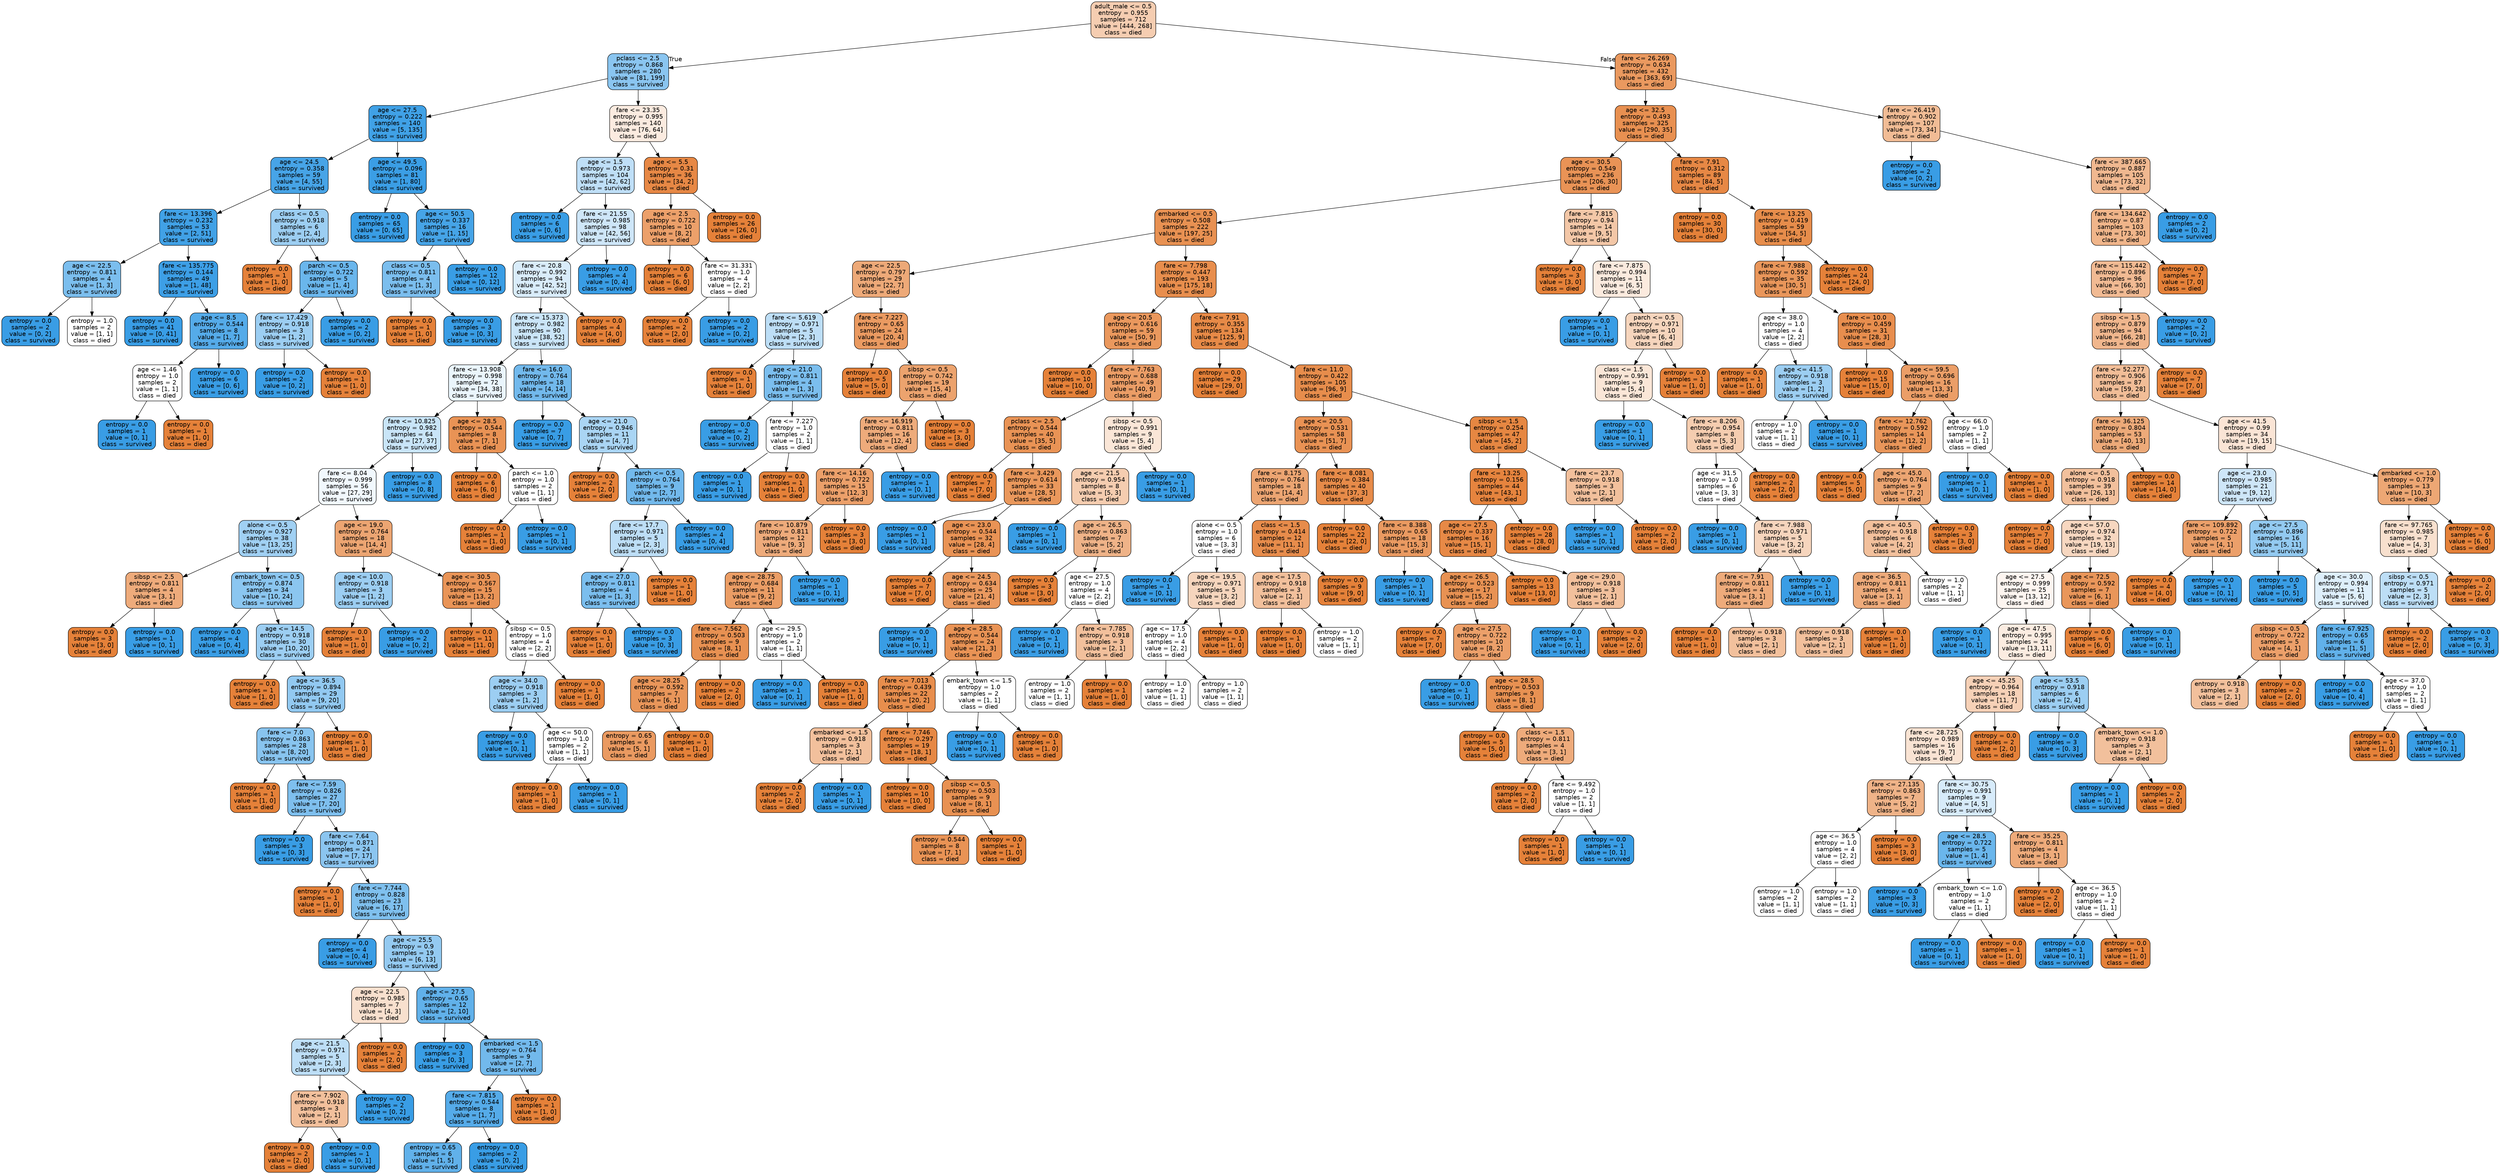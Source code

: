 digraph Tree {
node [shape=box, style="filled, rounded", color="black", fontname="helvetica"] ;
edge [fontname="helvetica"] ;
0 [label="adult_male <= 0.5\nentropy = 0.955\nsamples = 712\nvalue = [444, 268]\nclass = died", fillcolor="#f5cdb1"] ;
1 [label="pclass <= 2.5\nentropy = 0.868\nsamples = 280\nvalue = [81, 199]\nclass = survived", fillcolor="#8ac5f0"] ;
0 -> 1 [labeldistance=2.5, labelangle=45, headlabel="True"] ;
2 [label="age <= 27.5\nentropy = 0.222\nsamples = 140\nvalue = [5, 135]\nclass = survived", fillcolor="#40a1e6"] ;
1 -> 2 ;
3 [label="age <= 24.5\nentropy = 0.358\nsamples = 59\nvalue = [4, 55]\nclass = survived", fillcolor="#47a4e7"] ;
2 -> 3 ;
4 [label="fare <= 13.396\nentropy = 0.232\nsamples = 53\nvalue = [2, 51]\nclass = survived", fillcolor="#41a1e6"] ;
3 -> 4 ;
5 [label="age <= 22.5\nentropy = 0.811\nsamples = 4\nvalue = [1, 3]\nclass = survived", fillcolor="#7bbeee"] ;
4 -> 5 ;
6 [label="entropy = 0.0\nsamples = 2\nvalue = [0, 2]\nclass = survived", fillcolor="#399de5"] ;
5 -> 6 ;
7 [label="entropy = 1.0\nsamples = 2\nvalue = [1, 1]\nclass = died", fillcolor="#ffffff"] ;
5 -> 7 ;
8 [label="fare <= 135.775\nentropy = 0.144\nsamples = 49\nvalue = [1, 48]\nclass = survived", fillcolor="#3d9fe6"] ;
4 -> 8 ;
9 [label="entropy = 0.0\nsamples = 41\nvalue = [0, 41]\nclass = survived", fillcolor="#399de5"] ;
8 -> 9 ;
10 [label="age <= 8.5\nentropy = 0.544\nsamples = 8\nvalue = [1, 7]\nclass = survived", fillcolor="#55abe9"] ;
8 -> 10 ;
11 [label="age <= 1.46\nentropy = 1.0\nsamples = 2\nvalue = [1, 1]\nclass = died", fillcolor="#ffffff"] ;
10 -> 11 ;
12 [label="entropy = 0.0\nsamples = 1\nvalue = [0, 1]\nclass = survived", fillcolor="#399de5"] ;
11 -> 12 ;
13 [label="entropy = 0.0\nsamples = 1\nvalue = [1, 0]\nclass = died", fillcolor="#e58139"] ;
11 -> 13 ;
14 [label="entropy = 0.0\nsamples = 6\nvalue = [0, 6]\nclass = survived", fillcolor="#399de5"] ;
10 -> 14 ;
15 [label="class <= 0.5\nentropy = 0.918\nsamples = 6\nvalue = [2, 4]\nclass = survived", fillcolor="#9ccef2"] ;
3 -> 15 ;
16 [label="entropy = 0.0\nsamples = 1\nvalue = [1, 0]\nclass = died", fillcolor="#e58139"] ;
15 -> 16 ;
17 [label="parch <= 0.5\nentropy = 0.722\nsamples = 5\nvalue = [1, 4]\nclass = survived", fillcolor="#6ab6ec"] ;
15 -> 17 ;
18 [label="fare <= 17.429\nentropy = 0.918\nsamples = 3\nvalue = [1, 2]\nclass = survived", fillcolor="#9ccef2"] ;
17 -> 18 ;
19 [label="entropy = 0.0\nsamples = 2\nvalue = [0, 2]\nclass = survived", fillcolor="#399de5"] ;
18 -> 19 ;
20 [label="entropy = 0.0\nsamples = 1\nvalue = [1, 0]\nclass = died", fillcolor="#e58139"] ;
18 -> 20 ;
21 [label="entropy = 0.0\nsamples = 2\nvalue = [0, 2]\nclass = survived", fillcolor="#399de5"] ;
17 -> 21 ;
22 [label="age <= 49.5\nentropy = 0.096\nsamples = 81\nvalue = [1, 80]\nclass = survived", fillcolor="#3b9ee5"] ;
2 -> 22 ;
23 [label="entropy = 0.0\nsamples = 65\nvalue = [0, 65]\nclass = survived", fillcolor="#399de5"] ;
22 -> 23 ;
24 [label="age <= 50.5\nentropy = 0.337\nsamples = 16\nvalue = [1, 15]\nclass = survived", fillcolor="#46a4e7"] ;
22 -> 24 ;
25 [label="class <= 0.5\nentropy = 0.811\nsamples = 4\nvalue = [1, 3]\nclass = survived", fillcolor="#7bbeee"] ;
24 -> 25 ;
26 [label="entropy = 0.0\nsamples = 1\nvalue = [1, 0]\nclass = died", fillcolor="#e58139"] ;
25 -> 26 ;
27 [label="entropy = 0.0\nsamples = 3\nvalue = [0, 3]\nclass = survived", fillcolor="#399de5"] ;
25 -> 27 ;
28 [label="entropy = 0.0\nsamples = 12\nvalue = [0, 12]\nclass = survived", fillcolor="#399de5"] ;
24 -> 28 ;
29 [label="fare <= 23.35\nentropy = 0.995\nsamples = 140\nvalue = [76, 64]\nclass = died", fillcolor="#fbebe0"] ;
1 -> 29 ;
30 [label="age <= 1.5\nentropy = 0.973\nsamples = 104\nvalue = [42, 62]\nclass = survived", fillcolor="#bfdff7"] ;
29 -> 30 ;
31 [label="entropy = 0.0\nsamples = 6\nvalue = [0, 6]\nclass = survived", fillcolor="#399de5"] ;
30 -> 31 ;
32 [label="fare <= 21.55\nentropy = 0.985\nsamples = 98\nvalue = [42, 56]\nclass = survived", fillcolor="#cee6f8"] ;
30 -> 32 ;
33 [label="fare <= 20.8\nentropy = 0.992\nsamples = 94\nvalue = [42, 52]\nclass = survived", fillcolor="#d9ecfa"] ;
32 -> 33 ;
34 [label="fare <= 15.373\nentropy = 0.982\nsamples = 90\nvalue = [38, 52]\nclass = survived", fillcolor="#cae5f8"] ;
33 -> 34 ;
35 [label="fare <= 13.908\nentropy = 0.998\nsamples = 72\nvalue = [34, 38]\nclass = survived", fillcolor="#eaf5fc"] ;
34 -> 35 ;
36 [label="fare <= 10.825\nentropy = 0.982\nsamples = 64\nvalue = [27, 37]\nclass = survived", fillcolor="#c9e5f8"] ;
35 -> 36 ;
37 [label="fare <= 8.04\nentropy = 0.999\nsamples = 56\nvalue = [27, 29]\nclass = survived", fillcolor="#f1f8fd"] ;
36 -> 37 ;
38 [label="alone <= 0.5\nentropy = 0.927\nsamples = 38\nvalue = [13, 25]\nclass = survived", fillcolor="#a0d0f3"] ;
37 -> 38 ;
39 [label="sibsp <= 2.5\nentropy = 0.811\nsamples = 4\nvalue = [3, 1]\nclass = died", fillcolor="#eeab7b"] ;
38 -> 39 ;
40 [label="entropy = 0.0\nsamples = 3\nvalue = [3, 0]\nclass = died", fillcolor="#e58139"] ;
39 -> 40 ;
41 [label="entropy = 0.0\nsamples = 1\nvalue = [0, 1]\nclass = survived", fillcolor="#399de5"] ;
39 -> 41 ;
42 [label="embark_town <= 0.5\nentropy = 0.874\nsamples = 34\nvalue = [10, 24]\nclass = survived", fillcolor="#8bc6f0"] ;
38 -> 42 ;
43 [label="entropy = 0.0\nsamples = 4\nvalue = [0, 4]\nclass = survived", fillcolor="#399de5"] ;
42 -> 43 ;
44 [label="age <= 14.5\nentropy = 0.918\nsamples = 30\nvalue = [10, 20]\nclass = survived", fillcolor="#9ccef2"] ;
42 -> 44 ;
45 [label="entropy = 0.0\nsamples = 1\nvalue = [1, 0]\nclass = died", fillcolor="#e58139"] ;
44 -> 45 ;
46 [label="age <= 36.5\nentropy = 0.894\nsamples = 29\nvalue = [9, 20]\nclass = survived", fillcolor="#92c9f1"] ;
44 -> 46 ;
47 [label="fare <= 7.0\nentropy = 0.863\nsamples = 28\nvalue = [8, 20]\nclass = survived", fillcolor="#88c4ef"] ;
46 -> 47 ;
48 [label="entropy = 0.0\nsamples = 1\nvalue = [1, 0]\nclass = died", fillcolor="#e58139"] ;
47 -> 48 ;
49 [label="fare <= 7.59\nentropy = 0.826\nsamples = 27\nvalue = [7, 20]\nclass = survived", fillcolor="#7ebfee"] ;
47 -> 49 ;
50 [label="entropy = 0.0\nsamples = 3\nvalue = [0, 3]\nclass = survived", fillcolor="#399de5"] ;
49 -> 50 ;
51 [label="fare <= 7.64\nentropy = 0.871\nsamples = 24\nvalue = [7, 17]\nclass = survived", fillcolor="#8bc5f0"] ;
49 -> 51 ;
52 [label="entropy = 0.0\nsamples = 1\nvalue = [1, 0]\nclass = died", fillcolor="#e58139"] ;
51 -> 52 ;
53 [label="fare <= 7.744\nentropy = 0.828\nsamples = 23\nvalue = [6, 17]\nclass = survived", fillcolor="#7fc0ee"] ;
51 -> 53 ;
54 [label="entropy = 0.0\nsamples = 4\nvalue = [0, 4]\nclass = survived", fillcolor="#399de5"] ;
53 -> 54 ;
55 [label="age <= 25.5\nentropy = 0.9\nsamples = 19\nvalue = [6, 13]\nclass = survived", fillcolor="#94caf1"] ;
53 -> 55 ;
56 [label="age <= 22.5\nentropy = 0.985\nsamples = 7\nvalue = [4, 3]\nclass = died", fillcolor="#f8e0ce"] ;
55 -> 56 ;
57 [label="age <= 21.5\nentropy = 0.971\nsamples = 5\nvalue = [2, 3]\nclass = survived", fillcolor="#bddef6"] ;
56 -> 57 ;
58 [label="fare <= 7.902\nentropy = 0.918\nsamples = 3\nvalue = [2, 1]\nclass = died", fillcolor="#f2c09c"] ;
57 -> 58 ;
59 [label="entropy = 0.0\nsamples = 2\nvalue = [2, 0]\nclass = died", fillcolor="#e58139"] ;
58 -> 59 ;
60 [label="entropy = 0.0\nsamples = 1\nvalue = [0, 1]\nclass = survived", fillcolor="#399de5"] ;
58 -> 60 ;
61 [label="entropy = 0.0\nsamples = 2\nvalue = [0, 2]\nclass = survived", fillcolor="#399de5"] ;
57 -> 61 ;
62 [label="entropy = 0.0\nsamples = 2\nvalue = [2, 0]\nclass = died", fillcolor="#e58139"] ;
56 -> 62 ;
63 [label="age <= 27.5\nentropy = 0.65\nsamples = 12\nvalue = [2, 10]\nclass = survived", fillcolor="#61b1ea"] ;
55 -> 63 ;
64 [label="entropy = 0.0\nsamples = 3\nvalue = [0, 3]\nclass = survived", fillcolor="#399de5"] ;
63 -> 64 ;
65 [label="embarked <= 1.5\nentropy = 0.764\nsamples = 9\nvalue = [2, 7]\nclass = survived", fillcolor="#72b9ec"] ;
63 -> 65 ;
66 [label="fare <= 7.815\nentropy = 0.544\nsamples = 8\nvalue = [1, 7]\nclass = survived", fillcolor="#55abe9"] ;
65 -> 66 ;
67 [label="entropy = 0.65\nsamples = 6\nvalue = [1, 5]\nclass = survived", fillcolor="#61b1ea"] ;
66 -> 67 ;
68 [label="entropy = 0.0\nsamples = 2\nvalue = [0, 2]\nclass = survived", fillcolor="#399de5"] ;
66 -> 68 ;
69 [label="entropy = 0.0\nsamples = 1\nvalue = [1, 0]\nclass = died", fillcolor="#e58139"] ;
65 -> 69 ;
70 [label="entropy = 0.0\nsamples = 1\nvalue = [1, 0]\nclass = died", fillcolor="#e58139"] ;
46 -> 70 ;
71 [label="age <= 19.0\nentropy = 0.764\nsamples = 18\nvalue = [14, 4]\nclass = died", fillcolor="#eca572"] ;
37 -> 71 ;
72 [label="age <= 10.0\nentropy = 0.918\nsamples = 3\nvalue = [1, 2]\nclass = survived", fillcolor="#9ccef2"] ;
71 -> 72 ;
73 [label="entropy = 0.0\nsamples = 1\nvalue = [1, 0]\nclass = died", fillcolor="#e58139"] ;
72 -> 73 ;
74 [label="entropy = 0.0\nsamples = 2\nvalue = [0, 2]\nclass = survived", fillcolor="#399de5"] ;
72 -> 74 ;
75 [label="age <= 30.5\nentropy = 0.567\nsamples = 15\nvalue = [13, 2]\nclass = died", fillcolor="#e99457"] ;
71 -> 75 ;
76 [label="entropy = 0.0\nsamples = 11\nvalue = [11, 0]\nclass = died", fillcolor="#e58139"] ;
75 -> 76 ;
77 [label="sibsp <= 0.5\nentropy = 1.0\nsamples = 4\nvalue = [2, 2]\nclass = died", fillcolor="#ffffff"] ;
75 -> 77 ;
78 [label="age <= 34.0\nentropy = 0.918\nsamples = 3\nvalue = [1, 2]\nclass = survived", fillcolor="#9ccef2"] ;
77 -> 78 ;
79 [label="entropy = 0.0\nsamples = 1\nvalue = [0, 1]\nclass = survived", fillcolor="#399de5"] ;
78 -> 79 ;
80 [label="age <= 50.0\nentropy = 1.0\nsamples = 2\nvalue = [1, 1]\nclass = died", fillcolor="#ffffff"] ;
78 -> 80 ;
81 [label="entropy = 0.0\nsamples = 1\nvalue = [1, 0]\nclass = died", fillcolor="#e58139"] ;
80 -> 81 ;
82 [label="entropy = 0.0\nsamples = 1\nvalue = [0, 1]\nclass = survived", fillcolor="#399de5"] ;
80 -> 82 ;
83 [label="entropy = 0.0\nsamples = 1\nvalue = [1, 0]\nclass = died", fillcolor="#e58139"] ;
77 -> 83 ;
84 [label="entropy = 0.0\nsamples = 8\nvalue = [0, 8]\nclass = survived", fillcolor="#399de5"] ;
36 -> 84 ;
85 [label="age <= 28.5\nentropy = 0.544\nsamples = 8\nvalue = [7, 1]\nclass = died", fillcolor="#e99355"] ;
35 -> 85 ;
86 [label="entropy = 0.0\nsamples = 6\nvalue = [6, 0]\nclass = died", fillcolor="#e58139"] ;
85 -> 86 ;
87 [label="parch <= 1.0\nentropy = 1.0\nsamples = 2\nvalue = [1, 1]\nclass = died", fillcolor="#ffffff"] ;
85 -> 87 ;
88 [label="entropy = 0.0\nsamples = 1\nvalue = [1, 0]\nclass = died", fillcolor="#e58139"] ;
87 -> 88 ;
89 [label="entropy = 0.0\nsamples = 1\nvalue = [0, 1]\nclass = survived", fillcolor="#399de5"] ;
87 -> 89 ;
90 [label="fare <= 16.0\nentropy = 0.764\nsamples = 18\nvalue = [4, 14]\nclass = survived", fillcolor="#72b9ec"] ;
34 -> 90 ;
91 [label="entropy = 0.0\nsamples = 7\nvalue = [0, 7]\nclass = survived", fillcolor="#399de5"] ;
90 -> 91 ;
92 [label="age <= 21.0\nentropy = 0.946\nsamples = 11\nvalue = [4, 7]\nclass = survived", fillcolor="#aad5f4"] ;
90 -> 92 ;
93 [label="entropy = 0.0\nsamples = 2\nvalue = [2, 0]\nclass = died", fillcolor="#e58139"] ;
92 -> 93 ;
94 [label="parch <= 0.5\nentropy = 0.764\nsamples = 9\nvalue = [2, 7]\nclass = survived", fillcolor="#72b9ec"] ;
92 -> 94 ;
95 [label="fare <= 17.7\nentropy = 0.971\nsamples = 5\nvalue = [2, 3]\nclass = survived", fillcolor="#bddef6"] ;
94 -> 95 ;
96 [label="age <= 27.0\nentropy = 0.811\nsamples = 4\nvalue = [1, 3]\nclass = survived", fillcolor="#7bbeee"] ;
95 -> 96 ;
97 [label="entropy = 0.0\nsamples = 1\nvalue = [1, 0]\nclass = died", fillcolor="#e58139"] ;
96 -> 97 ;
98 [label="entropy = 0.0\nsamples = 3\nvalue = [0, 3]\nclass = survived", fillcolor="#399de5"] ;
96 -> 98 ;
99 [label="entropy = 0.0\nsamples = 1\nvalue = [1, 0]\nclass = died", fillcolor="#e58139"] ;
95 -> 99 ;
100 [label="entropy = 0.0\nsamples = 4\nvalue = [0, 4]\nclass = survived", fillcolor="#399de5"] ;
94 -> 100 ;
101 [label="entropy = 0.0\nsamples = 4\nvalue = [4, 0]\nclass = died", fillcolor="#e58139"] ;
33 -> 101 ;
102 [label="entropy = 0.0\nsamples = 4\nvalue = [0, 4]\nclass = survived", fillcolor="#399de5"] ;
32 -> 102 ;
103 [label="age <= 5.5\nentropy = 0.31\nsamples = 36\nvalue = [34, 2]\nclass = died", fillcolor="#e78845"] ;
29 -> 103 ;
104 [label="age <= 2.5\nentropy = 0.722\nsamples = 10\nvalue = [8, 2]\nclass = died", fillcolor="#eca06a"] ;
103 -> 104 ;
105 [label="entropy = 0.0\nsamples = 6\nvalue = [6, 0]\nclass = died", fillcolor="#e58139"] ;
104 -> 105 ;
106 [label="fare <= 31.331\nentropy = 1.0\nsamples = 4\nvalue = [2, 2]\nclass = died", fillcolor="#ffffff"] ;
104 -> 106 ;
107 [label="entropy = 0.0\nsamples = 2\nvalue = [2, 0]\nclass = died", fillcolor="#e58139"] ;
106 -> 107 ;
108 [label="entropy = 0.0\nsamples = 2\nvalue = [0, 2]\nclass = survived", fillcolor="#399de5"] ;
106 -> 108 ;
109 [label="entropy = 0.0\nsamples = 26\nvalue = [26, 0]\nclass = died", fillcolor="#e58139"] ;
103 -> 109 ;
110 [label="fare <= 26.269\nentropy = 0.634\nsamples = 432\nvalue = [363, 69]\nclass = died", fillcolor="#ea995f"] ;
0 -> 110 [labeldistance=2.5, labelangle=-45, headlabel="False"] ;
111 [label="age <= 32.5\nentropy = 0.493\nsamples = 325\nvalue = [290, 35]\nclass = died", fillcolor="#e89051"] ;
110 -> 111 ;
112 [label="age <= 30.5\nentropy = 0.549\nsamples = 236\nvalue = [206, 30]\nclass = died", fillcolor="#e99356"] ;
111 -> 112 ;
113 [label="embarked <= 0.5\nentropy = 0.508\nsamples = 222\nvalue = [197, 25]\nclass = died", fillcolor="#e89152"] ;
112 -> 113 ;
114 [label="age <= 22.5\nentropy = 0.797\nsamples = 29\nvalue = [22, 7]\nclass = died", fillcolor="#eda978"] ;
113 -> 114 ;
115 [label="fare <= 5.619\nentropy = 0.971\nsamples = 5\nvalue = [2, 3]\nclass = survived", fillcolor="#bddef6"] ;
114 -> 115 ;
116 [label="entropy = 0.0\nsamples = 1\nvalue = [1, 0]\nclass = died", fillcolor="#e58139"] ;
115 -> 116 ;
117 [label="age <= 21.0\nentropy = 0.811\nsamples = 4\nvalue = [1, 3]\nclass = survived", fillcolor="#7bbeee"] ;
115 -> 117 ;
118 [label="entropy = 0.0\nsamples = 2\nvalue = [0, 2]\nclass = survived", fillcolor="#399de5"] ;
117 -> 118 ;
119 [label="fare <= 7.227\nentropy = 1.0\nsamples = 2\nvalue = [1, 1]\nclass = died", fillcolor="#ffffff"] ;
117 -> 119 ;
120 [label="entropy = 0.0\nsamples = 1\nvalue = [0, 1]\nclass = survived", fillcolor="#399de5"] ;
119 -> 120 ;
121 [label="entropy = 0.0\nsamples = 1\nvalue = [1, 0]\nclass = died", fillcolor="#e58139"] ;
119 -> 121 ;
122 [label="fare <= 7.227\nentropy = 0.65\nsamples = 24\nvalue = [20, 4]\nclass = died", fillcolor="#ea9a61"] ;
114 -> 122 ;
123 [label="entropy = 0.0\nsamples = 5\nvalue = [5, 0]\nclass = died", fillcolor="#e58139"] ;
122 -> 123 ;
124 [label="sibsp <= 0.5\nentropy = 0.742\nsamples = 19\nvalue = [15, 4]\nclass = died", fillcolor="#eca36e"] ;
122 -> 124 ;
125 [label="fare <= 16.919\nentropy = 0.811\nsamples = 16\nvalue = [12, 4]\nclass = died", fillcolor="#eeab7b"] ;
124 -> 125 ;
126 [label="fare <= 14.16\nentropy = 0.722\nsamples = 15\nvalue = [12, 3]\nclass = died", fillcolor="#eca06a"] ;
125 -> 126 ;
127 [label="fare <= 10.879\nentropy = 0.811\nsamples = 12\nvalue = [9, 3]\nclass = died", fillcolor="#eeab7b"] ;
126 -> 127 ;
128 [label="age <= 28.75\nentropy = 0.684\nsamples = 11\nvalue = [9, 2]\nclass = died", fillcolor="#eb9d65"] ;
127 -> 128 ;
129 [label="fare <= 7.562\nentropy = 0.503\nsamples = 9\nvalue = [8, 1]\nclass = died", fillcolor="#e89152"] ;
128 -> 129 ;
130 [label="age <= 28.25\nentropy = 0.592\nsamples = 7\nvalue = [6, 1]\nclass = died", fillcolor="#e9965a"] ;
129 -> 130 ;
131 [label="entropy = 0.65\nsamples = 6\nvalue = [5, 1]\nclass = died", fillcolor="#ea9a61"] ;
130 -> 131 ;
132 [label="entropy = 0.0\nsamples = 1\nvalue = [1, 0]\nclass = died", fillcolor="#e58139"] ;
130 -> 132 ;
133 [label="entropy = 0.0\nsamples = 2\nvalue = [2, 0]\nclass = died", fillcolor="#e58139"] ;
129 -> 133 ;
134 [label="age <= 29.5\nentropy = 1.0\nsamples = 2\nvalue = [1, 1]\nclass = died", fillcolor="#ffffff"] ;
128 -> 134 ;
135 [label="entropy = 0.0\nsamples = 1\nvalue = [0, 1]\nclass = survived", fillcolor="#399de5"] ;
134 -> 135 ;
136 [label="entropy = 0.0\nsamples = 1\nvalue = [1, 0]\nclass = died", fillcolor="#e58139"] ;
134 -> 136 ;
137 [label="entropy = 0.0\nsamples = 1\nvalue = [0, 1]\nclass = survived", fillcolor="#399de5"] ;
127 -> 137 ;
138 [label="entropy = 0.0\nsamples = 3\nvalue = [3, 0]\nclass = died", fillcolor="#e58139"] ;
126 -> 138 ;
139 [label="entropy = 0.0\nsamples = 1\nvalue = [0, 1]\nclass = survived", fillcolor="#399de5"] ;
125 -> 139 ;
140 [label="entropy = 0.0\nsamples = 3\nvalue = [3, 0]\nclass = died", fillcolor="#e58139"] ;
124 -> 140 ;
141 [label="fare <= 7.798\nentropy = 0.447\nsamples = 193\nvalue = [175, 18]\nclass = died", fillcolor="#e88e4d"] ;
113 -> 141 ;
142 [label="age <= 20.5\nentropy = 0.616\nsamples = 59\nvalue = [50, 9]\nclass = died", fillcolor="#ea985d"] ;
141 -> 142 ;
143 [label="entropy = 0.0\nsamples = 10\nvalue = [10, 0]\nclass = died", fillcolor="#e58139"] ;
142 -> 143 ;
144 [label="fare <= 7.763\nentropy = 0.688\nsamples = 49\nvalue = [40, 9]\nclass = died", fillcolor="#eb9d66"] ;
142 -> 144 ;
145 [label="pclass <= 2.5\nentropy = 0.544\nsamples = 40\nvalue = [35, 5]\nclass = died", fillcolor="#e99355"] ;
144 -> 145 ;
146 [label="entropy = 0.0\nsamples = 7\nvalue = [7, 0]\nclass = died", fillcolor="#e58139"] ;
145 -> 146 ;
147 [label="fare <= 3.429\nentropy = 0.614\nsamples = 33\nvalue = [28, 5]\nclass = died", fillcolor="#ea985c"] ;
145 -> 147 ;
148 [label="entropy = 0.0\nsamples = 1\nvalue = [0, 1]\nclass = survived", fillcolor="#399de5"] ;
147 -> 148 ;
149 [label="age <= 23.0\nentropy = 0.544\nsamples = 32\nvalue = [28, 4]\nclass = died", fillcolor="#e99355"] ;
147 -> 149 ;
150 [label="entropy = 0.0\nsamples = 7\nvalue = [7, 0]\nclass = died", fillcolor="#e58139"] ;
149 -> 150 ;
151 [label="age <= 24.5\nentropy = 0.634\nsamples = 25\nvalue = [21, 4]\nclass = died", fillcolor="#ea995f"] ;
149 -> 151 ;
152 [label="entropy = 0.0\nsamples = 1\nvalue = [0, 1]\nclass = survived", fillcolor="#399de5"] ;
151 -> 152 ;
153 [label="age <= 28.5\nentropy = 0.544\nsamples = 24\nvalue = [21, 3]\nclass = died", fillcolor="#e99355"] ;
151 -> 153 ;
154 [label="fare <= 7.013\nentropy = 0.439\nsamples = 22\nvalue = [20, 2]\nclass = died", fillcolor="#e88e4d"] ;
153 -> 154 ;
155 [label="embarked <= 1.5\nentropy = 0.918\nsamples = 3\nvalue = [2, 1]\nclass = died", fillcolor="#f2c09c"] ;
154 -> 155 ;
156 [label="entropy = 0.0\nsamples = 2\nvalue = [2, 0]\nclass = died", fillcolor="#e58139"] ;
155 -> 156 ;
157 [label="entropy = 0.0\nsamples = 1\nvalue = [0, 1]\nclass = survived", fillcolor="#399de5"] ;
155 -> 157 ;
158 [label="fare <= 7.746\nentropy = 0.297\nsamples = 19\nvalue = [18, 1]\nclass = died", fillcolor="#e68844"] ;
154 -> 158 ;
159 [label="entropy = 0.0\nsamples = 10\nvalue = [10, 0]\nclass = died", fillcolor="#e58139"] ;
158 -> 159 ;
160 [label="sibsp <= 0.5\nentropy = 0.503\nsamples = 9\nvalue = [8, 1]\nclass = died", fillcolor="#e89152"] ;
158 -> 160 ;
161 [label="entropy = 0.544\nsamples = 8\nvalue = [7, 1]\nclass = died", fillcolor="#e99355"] ;
160 -> 161 ;
162 [label="entropy = 0.0\nsamples = 1\nvalue = [1, 0]\nclass = died", fillcolor="#e58139"] ;
160 -> 162 ;
163 [label="embark_town <= 1.5\nentropy = 1.0\nsamples = 2\nvalue = [1, 1]\nclass = died", fillcolor="#ffffff"] ;
153 -> 163 ;
164 [label="entropy = 0.0\nsamples = 1\nvalue = [0, 1]\nclass = survived", fillcolor="#399de5"] ;
163 -> 164 ;
165 [label="entropy = 0.0\nsamples = 1\nvalue = [1, 0]\nclass = died", fillcolor="#e58139"] ;
163 -> 165 ;
166 [label="sibsp <= 0.5\nentropy = 0.991\nsamples = 9\nvalue = [5, 4]\nclass = died", fillcolor="#fae6d7"] ;
144 -> 166 ;
167 [label="age <= 21.5\nentropy = 0.954\nsamples = 8\nvalue = [5, 3]\nclass = died", fillcolor="#f5cdb0"] ;
166 -> 167 ;
168 [label="entropy = 0.0\nsamples = 1\nvalue = [0, 1]\nclass = survived", fillcolor="#399de5"] ;
167 -> 168 ;
169 [label="age <= 26.5\nentropy = 0.863\nsamples = 7\nvalue = [5, 2]\nclass = died", fillcolor="#efb388"] ;
167 -> 169 ;
170 [label="entropy = 0.0\nsamples = 3\nvalue = [3, 0]\nclass = died", fillcolor="#e58139"] ;
169 -> 170 ;
171 [label="age <= 27.5\nentropy = 1.0\nsamples = 4\nvalue = [2, 2]\nclass = died", fillcolor="#ffffff"] ;
169 -> 171 ;
172 [label="entropy = 0.0\nsamples = 1\nvalue = [0, 1]\nclass = survived", fillcolor="#399de5"] ;
171 -> 172 ;
173 [label="fare <= 7.785\nentropy = 0.918\nsamples = 3\nvalue = [2, 1]\nclass = died", fillcolor="#f2c09c"] ;
171 -> 173 ;
174 [label="entropy = 1.0\nsamples = 2\nvalue = [1, 1]\nclass = died", fillcolor="#ffffff"] ;
173 -> 174 ;
175 [label="entropy = 0.0\nsamples = 1\nvalue = [1, 0]\nclass = died", fillcolor="#e58139"] ;
173 -> 175 ;
176 [label="entropy = 0.0\nsamples = 1\nvalue = [0, 1]\nclass = survived", fillcolor="#399de5"] ;
166 -> 176 ;
177 [label="fare <= 7.91\nentropy = 0.355\nsamples = 134\nvalue = [125, 9]\nclass = died", fillcolor="#e78a47"] ;
141 -> 177 ;
178 [label="entropy = 0.0\nsamples = 29\nvalue = [29, 0]\nclass = died", fillcolor="#e58139"] ;
177 -> 178 ;
179 [label="fare <= 11.0\nentropy = 0.422\nsamples = 105\nvalue = [96, 9]\nclass = died", fillcolor="#e78d4c"] ;
177 -> 179 ;
180 [label="age <= 20.5\nentropy = 0.531\nsamples = 58\nvalue = [51, 7]\nclass = died", fillcolor="#e99254"] ;
179 -> 180 ;
181 [label="fare <= 8.175\nentropy = 0.764\nsamples = 18\nvalue = [14, 4]\nclass = died", fillcolor="#eca572"] ;
180 -> 181 ;
182 [label="alone <= 0.5\nentropy = 1.0\nsamples = 6\nvalue = [3, 3]\nclass = died", fillcolor="#ffffff"] ;
181 -> 182 ;
183 [label="entropy = 0.0\nsamples = 1\nvalue = [0, 1]\nclass = survived", fillcolor="#399de5"] ;
182 -> 183 ;
184 [label="age <= 19.5\nentropy = 0.971\nsamples = 5\nvalue = [3, 2]\nclass = died", fillcolor="#f6d5bd"] ;
182 -> 184 ;
185 [label="age <= 17.5\nentropy = 1.0\nsamples = 4\nvalue = [2, 2]\nclass = died", fillcolor="#ffffff"] ;
184 -> 185 ;
186 [label="entropy = 1.0\nsamples = 2\nvalue = [1, 1]\nclass = died", fillcolor="#ffffff"] ;
185 -> 186 ;
187 [label="entropy = 1.0\nsamples = 2\nvalue = [1, 1]\nclass = died", fillcolor="#ffffff"] ;
185 -> 187 ;
188 [label="entropy = 0.0\nsamples = 1\nvalue = [1, 0]\nclass = died", fillcolor="#e58139"] ;
184 -> 188 ;
189 [label="class <= 1.5\nentropy = 0.414\nsamples = 12\nvalue = [11, 1]\nclass = died", fillcolor="#e78c4b"] ;
181 -> 189 ;
190 [label="age <= 17.5\nentropy = 0.918\nsamples = 3\nvalue = [2, 1]\nclass = died", fillcolor="#f2c09c"] ;
189 -> 190 ;
191 [label="entropy = 0.0\nsamples = 1\nvalue = [1, 0]\nclass = died", fillcolor="#e58139"] ;
190 -> 191 ;
192 [label="entropy = 1.0\nsamples = 2\nvalue = [1, 1]\nclass = died", fillcolor="#ffffff"] ;
190 -> 192 ;
193 [label="entropy = 0.0\nsamples = 9\nvalue = [9, 0]\nclass = died", fillcolor="#e58139"] ;
189 -> 193 ;
194 [label="fare <= 8.081\nentropy = 0.384\nsamples = 40\nvalue = [37, 3]\nclass = died", fillcolor="#e78b49"] ;
180 -> 194 ;
195 [label="entropy = 0.0\nsamples = 22\nvalue = [22, 0]\nclass = died", fillcolor="#e58139"] ;
194 -> 195 ;
196 [label="fare <= 8.388\nentropy = 0.65\nsamples = 18\nvalue = [15, 3]\nclass = died", fillcolor="#ea9a61"] ;
194 -> 196 ;
197 [label="entropy = 0.0\nsamples = 1\nvalue = [0, 1]\nclass = survived", fillcolor="#399de5"] ;
196 -> 197 ;
198 [label="age <= 26.5\nentropy = 0.523\nsamples = 17\nvalue = [15, 2]\nclass = died", fillcolor="#e89253"] ;
196 -> 198 ;
199 [label="entropy = 0.0\nsamples = 7\nvalue = [7, 0]\nclass = died", fillcolor="#e58139"] ;
198 -> 199 ;
200 [label="age <= 27.5\nentropy = 0.722\nsamples = 10\nvalue = [8, 2]\nclass = died", fillcolor="#eca06a"] ;
198 -> 200 ;
201 [label="entropy = 0.0\nsamples = 1\nvalue = [0, 1]\nclass = survived", fillcolor="#399de5"] ;
200 -> 201 ;
202 [label="age <= 28.5\nentropy = 0.503\nsamples = 9\nvalue = [8, 1]\nclass = died", fillcolor="#e89152"] ;
200 -> 202 ;
203 [label="entropy = 0.0\nsamples = 5\nvalue = [5, 0]\nclass = died", fillcolor="#e58139"] ;
202 -> 203 ;
204 [label="class <= 1.5\nentropy = 0.811\nsamples = 4\nvalue = [3, 1]\nclass = died", fillcolor="#eeab7b"] ;
202 -> 204 ;
205 [label="entropy = 0.0\nsamples = 2\nvalue = [2, 0]\nclass = died", fillcolor="#e58139"] ;
204 -> 205 ;
206 [label="fare <= 9.492\nentropy = 1.0\nsamples = 2\nvalue = [1, 1]\nclass = died", fillcolor="#ffffff"] ;
204 -> 206 ;
207 [label="entropy = 0.0\nsamples = 1\nvalue = [1, 0]\nclass = died", fillcolor="#e58139"] ;
206 -> 207 ;
208 [label="entropy = 0.0\nsamples = 1\nvalue = [0, 1]\nclass = survived", fillcolor="#399de5"] ;
206 -> 208 ;
209 [label="sibsp <= 1.5\nentropy = 0.254\nsamples = 47\nvalue = [45, 2]\nclass = died", fillcolor="#e68742"] ;
179 -> 209 ;
210 [label="fare <= 13.25\nentropy = 0.156\nsamples = 44\nvalue = [43, 1]\nclass = died", fillcolor="#e6843e"] ;
209 -> 210 ;
211 [label="age <= 27.5\nentropy = 0.337\nsamples = 16\nvalue = [15, 1]\nclass = died", fillcolor="#e78946"] ;
210 -> 211 ;
212 [label="entropy = 0.0\nsamples = 13\nvalue = [13, 0]\nclass = died", fillcolor="#e58139"] ;
211 -> 212 ;
213 [label="age <= 29.0\nentropy = 0.918\nsamples = 3\nvalue = [2, 1]\nclass = died", fillcolor="#f2c09c"] ;
211 -> 213 ;
214 [label="entropy = 0.0\nsamples = 1\nvalue = [0, 1]\nclass = survived", fillcolor="#399de5"] ;
213 -> 214 ;
215 [label="entropy = 0.0\nsamples = 2\nvalue = [2, 0]\nclass = died", fillcolor="#e58139"] ;
213 -> 215 ;
216 [label="entropy = 0.0\nsamples = 28\nvalue = [28, 0]\nclass = died", fillcolor="#e58139"] ;
210 -> 216 ;
217 [label="fare <= 23.7\nentropy = 0.918\nsamples = 3\nvalue = [2, 1]\nclass = died", fillcolor="#f2c09c"] ;
209 -> 217 ;
218 [label="entropy = 0.0\nsamples = 1\nvalue = [0, 1]\nclass = survived", fillcolor="#399de5"] ;
217 -> 218 ;
219 [label="entropy = 0.0\nsamples = 2\nvalue = [2, 0]\nclass = died", fillcolor="#e58139"] ;
217 -> 219 ;
220 [label="fare <= 7.815\nentropy = 0.94\nsamples = 14\nvalue = [9, 5]\nclass = died", fillcolor="#f3c7a7"] ;
112 -> 220 ;
221 [label="entropy = 0.0\nsamples = 3\nvalue = [3, 0]\nclass = died", fillcolor="#e58139"] ;
220 -> 221 ;
222 [label="fare <= 7.875\nentropy = 0.994\nsamples = 11\nvalue = [6, 5]\nclass = died", fillcolor="#fbeade"] ;
220 -> 222 ;
223 [label="entropy = 0.0\nsamples = 1\nvalue = [0, 1]\nclass = survived", fillcolor="#399de5"] ;
222 -> 223 ;
224 [label="parch <= 0.5\nentropy = 0.971\nsamples = 10\nvalue = [6, 4]\nclass = died", fillcolor="#f6d5bd"] ;
222 -> 224 ;
225 [label="class <= 1.5\nentropy = 0.991\nsamples = 9\nvalue = [5, 4]\nclass = died", fillcolor="#fae6d7"] ;
224 -> 225 ;
226 [label="entropy = 0.0\nsamples = 1\nvalue = [0, 1]\nclass = survived", fillcolor="#399de5"] ;
225 -> 226 ;
227 [label="fare <= 8.206\nentropy = 0.954\nsamples = 8\nvalue = [5, 3]\nclass = died", fillcolor="#f5cdb0"] ;
225 -> 227 ;
228 [label="age <= 31.5\nentropy = 1.0\nsamples = 6\nvalue = [3, 3]\nclass = died", fillcolor="#ffffff"] ;
227 -> 228 ;
229 [label="entropy = 0.0\nsamples = 1\nvalue = [0, 1]\nclass = survived", fillcolor="#399de5"] ;
228 -> 229 ;
230 [label="fare <= 7.988\nentropy = 0.971\nsamples = 5\nvalue = [3, 2]\nclass = died", fillcolor="#f6d5bd"] ;
228 -> 230 ;
231 [label="fare <= 7.91\nentropy = 0.811\nsamples = 4\nvalue = [3, 1]\nclass = died", fillcolor="#eeab7b"] ;
230 -> 231 ;
232 [label="entropy = 0.0\nsamples = 1\nvalue = [1, 0]\nclass = died", fillcolor="#e58139"] ;
231 -> 232 ;
233 [label="entropy = 0.918\nsamples = 3\nvalue = [2, 1]\nclass = died", fillcolor="#f2c09c"] ;
231 -> 233 ;
234 [label="entropy = 0.0\nsamples = 1\nvalue = [0, 1]\nclass = survived", fillcolor="#399de5"] ;
230 -> 234 ;
235 [label="entropy = 0.0\nsamples = 2\nvalue = [2, 0]\nclass = died", fillcolor="#e58139"] ;
227 -> 235 ;
236 [label="entropy = 0.0\nsamples = 1\nvalue = [1, 0]\nclass = died", fillcolor="#e58139"] ;
224 -> 236 ;
237 [label="fare <= 7.91\nentropy = 0.312\nsamples = 89\nvalue = [84, 5]\nclass = died", fillcolor="#e78845"] ;
111 -> 237 ;
238 [label="entropy = 0.0\nsamples = 30\nvalue = [30, 0]\nclass = died", fillcolor="#e58139"] ;
237 -> 238 ;
239 [label="fare <= 13.25\nentropy = 0.419\nsamples = 59\nvalue = [54, 5]\nclass = died", fillcolor="#e78d4b"] ;
237 -> 239 ;
240 [label="fare <= 7.988\nentropy = 0.592\nsamples = 35\nvalue = [30, 5]\nclass = died", fillcolor="#e9965a"] ;
239 -> 240 ;
241 [label="age <= 38.0\nentropy = 1.0\nsamples = 4\nvalue = [2, 2]\nclass = died", fillcolor="#ffffff"] ;
240 -> 241 ;
242 [label="entropy = 0.0\nsamples = 1\nvalue = [1, 0]\nclass = died", fillcolor="#e58139"] ;
241 -> 242 ;
243 [label="age <= 41.5\nentropy = 0.918\nsamples = 3\nvalue = [1, 2]\nclass = survived", fillcolor="#9ccef2"] ;
241 -> 243 ;
244 [label="entropy = 1.0\nsamples = 2\nvalue = [1, 1]\nclass = died", fillcolor="#ffffff"] ;
243 -> 244 ;
245 [label="entropy = 0.0\nsamples = 1\nvalue = [0, 1]\nclass = survived", fillcolor="#399de5"] ;
243 -> 245 ;
246 [label="fare <= 10.0\nentropy = 0.459\nsamples = 31\nvalue = [28, 3]\nclass = died", fillcolor="#e88e4e"] ;
240 -> 246 ;
247 [label="entropy = 0.0\nsamples = 15\nvalue = [15, 0]\nclass = died", fillcolor="#e58139"] ;
246 -> 247 ;
248 [label="age <= 59.5\nentropy = 0.696\nsamples = 16\nvalue = [13, 3]\nclass = died", fillcolor="#eb9e67"] ;
246 -> 248 ;
249 [label="fare <= 12.762\nentropy = 0.592\nsamples = 14\nvalue = [12, 2]\nclass = died", fillcolor="#e9965a"] ;
248 -> 249 ;
250 [label="entropy = 0.0\nsamples = 5\nvalue = [5, 0]\nclass = died", fillcolor="#e58139"] ;
249 -> 250 ;
251 [label="age <= 45.0\nentropy = 0.764\nsamples = 9\nvalue = [7, 2]\nclass = died", fillcolor="#eca572"] ;
249 -> 251 ;
252 [label="age <= 40.5\nentropy = 0.918\nsamples = 6\nvalue = [4, 2]\nclass = died", fillcolor="#f2c09c"] ;
251 -> 252 ;
253 [label="age <= 36.5\nentropy = 0.811\nsamples = 4\nvalue = [3, 1]\nclass = died", fillcolor="#eeab7b"] ;
252 -> 253 ;
254 [label="entropy = 0.918\nsamples = 3\nvalue = [2, 1]\nclass = died", fillcolor="#f2c09c"] ;
253 -> 254 ;
255 [label="entropy = 0.0\nsamples = 1\nvalue = [1, 0]\nclass = died", fillcolor="#e58139"] ;
253 -> 255 ;
256 [label="entropy = 1.0\nsamples = 2\nvalue = [1, 1]\nclass = died", fillcolor="#ffffff"] ;
252 -> 256 ;
257 [label="entropy = 0.0\nsamples = 3\nvalue = [3, 0]\nclass = died", fillcolor="#e58139"] ;
251 -> 257 ;
258 [label="age <= 66.0\nentropy = 1.0\nsamples = 2\nvalue = [1, 1]\nclass = died", fillcolor="#ffffff"] ;
248 -> 258 ;
259 [label="entropy = 0.0\nsamples = 1\nvalue = [0, 1]\nclass = survived", fillcolor="#399de5"] ;
258 -> 259 ;
260 [label="entropy = 0.0\nsamples = 1\nvalue = [1, 0]\nclass = died", fillcolor="#e58139"] ;
258 -> 260 ;
261 [label="entropy = 0.0\nsamples = 24\nvalue = [24, 0]\nclass = died", fillcolor="#e58139"] ;
239 -> 261 ;
262 [label="fare <= 26.419\nentropy = 0.902\nsamples = 107\nvalue = [73, 34]\nclass = died", fillcolor="#f1bc95"] ;
110 -> 262 ;
263 [label="entropy = 0.0\nsamples = 2\nvalue = [0, 2]\nclass = survived", fillcolor="#399de5"] ;
262 -> 263 ;
264 [label="fare <= 387.665\nentropy = 0.887\nsamples = 105\nvalue = [73, 32]\nclass = died", fillcolor="#f0b890"] ;
262 -> 264 ;
265 [label="fare <= 134.642\nentropy = 0.87\nsamples = 103\nvalue = [73, 30]\nclass = died", fillcolor="#f0b58a"] ;
264 -> 265 ;
266 [label="fare <= 115.442\nentropy = 0.896\nsamples = 96\nvalue = [66, 30]\nclass = died", fillcolor="#f1ba93"] ;
265 -> 266 ;
267 [label="sibsp <= 1.5\nentropy = 0.879\nsamples = 94\nvalue = [66, 28]\nclass = died", fillcolor="#f0b68d"] ;
266 -> 267 ;
268 [label="fare <= 52.277\nentropy = 0.906\nsamples = 87\nvalue = [59, 28]\nclass = died", fillcolor="#f1bd97"] ;
267 -> 268 ;
269 [label="fare <= 36.125\nentropy = 0.804\nsamples = 53\nvalue = [40, 13]\nclass = died", fillcolor="#edaa79"] ;
268 -> 269 ;
270 [label="alone <= 0.5\nentropy = 0.918\nsamples = 39\nvalue = [26, 13]\nclass = died", fillcolor="#f2c09c"] ;
269 -> 270 ;
271 [label="entropy = 0.0\nsamples = 7\nvalue = [7, 0]\nclass = died", fillcolor="#e58139"] ;
270 -> 271 ;
272 [label="age <= 57.0\nentropy = 0.974\nsamples = 32\nvalue = [19, 13]\nclass = died", fillcolor="#f7d7c0"] ;
270 -> 272 ;
273 [label="age <= 27.5\nentropy = 0.999\nsamples = 25\nvalue = [13, 12]\nclass = died", fillcolor="#fdf5f0"] ;
272 -> 273 ;
274 [label="entropy = 0.0\nsamples = 1\nvalue = [0, 1]\nclass = survived", fillcolor="#399de5"] ;
273 -> 274 ;
275 [label="age <= 47.5\nentropy = 0.995\nsamples = 24\nvalue = [13, 11]\nclass = died", fillcolor="#fbece1"] ;
273 -> 275 ;
276 [label="age <= 45.25\nentropy = 0.964\nsamples = 18\nvalue = [11, 7]\nclass = died", fillcolor="#f6d1b7"] ;
275 -> 276 ;
277 [label="fare <= 28.725\nentropy = 0.989\nsamples = 16\nvalue = [9, 7]\nclass = died", fillcolor="#f9e3d3"] ;
276 -> 277 ;
278 [label="fare <= 27.135\nentropy = 0.863\nsamples = 7\nvalue = [5, 2]\nclass = died", fillcolor="#efb388"] ;
277 -> 278 ;
279 [label="age <= 36.5\nentropy = 1.0\nsamples = 4\nvalue = [2, 2]\nclass = died", fillcolor="#ffffff"] ;
278 -> 279 ;
280 [label="entropy = 1.0\nsamples = 2\nvalue = [1, 1]\nclass = died", fillcolor="#ffffff"] ;
279 -> 280 ;
281 [label="entropy = 1.0\nsamples = 2\nvalue = [1, 1]\nclass = died", fillcolor="#ffffff"] ;
279 -> 281 ;
282 [label="entropy = 0.0\nsamples = 3\nvalue = [3, 0]\nclass = died", fillcolor="#e58139"] ;
278 -> 282 ;
283 [label="fare <= 30.75\nentropy = 0.991\nsamples = 9\nvalue = [4, 5]\nclass = survived", fillcolor="#d7ebfa"] ;
277 -> 283 ;
284 [label="age <= 28.5\nentropy = 0.722\nsamples = 5\nvalue = [1, 4]\nclass = survived", fillcolor="#6ab6ec"] ;
283 -> 284 ;
285 [label="entropy = 0.0\nsamples = 3\nvalue = [0, 3]\nclass = survived", fillcolor="#399de5"] ;
284 -> 285 ;
286 [label="embark_town <= 1.0\nentropy = 1.0\nsamples = 2\nvalue = [1, 1]\nclass = died", fillcolor="#ffffff"] ;
284 -> 286 ;
287 [label="entropy = 0.0\nsamples = 1\nvalue = [0, 1]\nclass = survived", fillcolor="#399de5"] ;
286 -> 287 ;
288 [label="entropy = 0.0\nsamples = 1\nvalue = [1, 0]\nclass = died", fillcolor="#e58139"] ;
286 -> 288 ;
289 [label="fare <= 35.25\nentropy = 0.811\nsamples = 4\nvalue = [3, 1]\nclass = died", fillcolor="#eeab7b"] ;
283 -> 289 ;
290 [label="entropy = 0.0\nsamples = 2\nvalue = [2, 0]\nclass = died", fillcolor="#e58139"] ;
289 -> 290 ;
291 [label="age <= 36.5\nentropy = 1.0\nsamples = 2\nvalue = [1, 1]\nclass = died", fillcolor="#ffffff"] ;
289 -> 291 ;
292 [label="entropy = 0.0\nsamples = 1\nvalue = [0, 1]\nclass = survived", fillcolor="#399de5"] ;
291 -> 292 ;
293 [label="entropy = 0.0\nsamples = 1\nvalue = [1, 0]\nclass = died", fillcolor="#e58139"] ;
291 -> 293 ;
294 [label="entropy = 0.0\nsamples = 2\nvalue = [2, 0]\nclass = died", fillcolor="#e58139"] ;
276 -> 294 ;
295 [label="age <= 53.5\nentropy = 0.918\nsamples = 6\nvalue = [2, 4]\nclass = survived", fillcolor="#9ccef2"] ;
275 -> 295 ;
296 [label="entropy = 0.0\nsamples = 3\nvalue = [0, 3]\nclass = survived", fillcolor="#399de5"] ;
295 -> 296 ;
297 [label="embark_town <= 1.0\nentropy = 0.918\nsamples = 3\nvalue = [2, 1]\nclass = died", fillcolor="#f2c09c"] ;
295 -> 297 ;
298 [label="entropy = 0.0\nsamples = 1\nvalue = [0, 1]\nclass = survived", fillcolor="#399de5"] ;
297 -> 298 ;
299 [label="entropy = 0.0\nsamples = 2\nvalue = [2, 0]\nclass = died", fillcolor="#e58139"] ;
297 -> 299 ;
300 [label="age <= 72.5\nentropy = 0.592\nsamples = 7\nvalue = [6, 1]\nclass = died", fillcolor="#e9965a"] ;
272 -> 300 ;
301 [label="entropy = 0.0\nsamples = 6\nvalue = [6, 0]\nclass = died", fillcolor="#e58139"] ;
300 -> 301 ;
302 [label="entropy = 0.0\nsamples = 1\nvalue = [0, 1]\nclass = survived", fillcolor="#399de5"] ;
300 -> 302 ;
303 [label="entropy = 0.0\nsamples = 14\nvalue = [14, 0]\nclass = died", fillcolor="#e58139"] ;
269 -> 303 ;
304 [label="age <= 41.5\nentropy = 0.99\nsamples = 34\nvalue = [19, 15]\nclass = died", fillcolor="#fae4d5"] ;
268 -> 304 ;
305 [label="age <= 23.0\nentropy = 0.985\nsamples = 21\nvalue = [9, 12]\nclass = survived", fillcolor="#cee6f8"] ;
304 -> 305 ;
306 [label="fare <= 109.892\nentropy = 0.722\nsamples = 5\nvalue = [4, 1]\nclass = died", fillcolor="#eca06a"] ;
305 -> 306 ;
307 [label="entropy = 0.0\nsamples = 4\nvalue = [4, 0]\nclass = died", fillcolor="#e58139"] ;
306 -> 307 ;
308 [label="entropy = 0.0\nsamples = 1\nvalue = [0, 1]\nclass = survived", fillcolor="#399de5"] ;
306 -> 308 ;
309 [label="age <= 27.5\nentropy = 0.896\nsamples = 16\nvalue = [5, 11]\nclass = survived", fillcolor="#93caf1"] ;
305 -> 309 ;
310 [label="entropy = 0.0\nsamples = 5\nvalue = [0, 5]\nclass = survived", fillcolor="#399de5"] ;
309 -> 310 ;
311 [label="age <= 30.0\nentropy = 0.994\nsamples = 11\nvalue = [5, 6]\nclass = survived", fillcolor="#deeffb"] ;
309 -> 311 ;
312 [label="sibsp <= 0.5\nentropy = 0.722\nsamples = 5\nvalue = [4, 1]\nclass = died", fillcolor="#eca06a"] ;
311 -> 312 ;
313 [label="entropy = 0.918\nsamples = 3\nvalue = [2, 1]\nclass = died", fillcolor="#f2c09c"] ;
312 -> 313 ;
314 [label="entropy = 0.0\nsamples = 2\nvalue = [2, 0]\nclass = died", fillcolor="#e58139"] ;
312 -> 314 ;
315 [label="fare <= 67.925\nentropy = 0.65\nsamples = 6\nvalue = [1, 5]\nclass = survived", fillcolor="#61b1ea"] ;
311 -> 315 ;
316 [label="entropy = 0.0\nsamples = 4\nvalue = [0, 4]\nclass = survived", fillcolor="#399de5"] ;
315 -> 316 ;
317 [label="age <= 37.0\nentropy = 1.0\nsamples = 2\nvalue = [1, 1]\nclass = died", fillcolor="#ffffff"] ;
315 -> 317 ;
318 [label="entropy = 0.0\nsamples = 1\nvalue = [1, 0]\nclass = died", fillcolor="#e58139"] ;
317 -> 318 ;
319 [label="entropy = 0.0\nsamples = 1\nvalue = [0, 1]\nclass = survived", fillcolor="#399de5"] ;
317 -> 319 ;
320 [label="embarked <= 1.0\nentropy = 0.779\nsamples = 13\nvalue = [10, 3]\nclass = died", fillcolor="#eda774"] ;
304 -> 320 ;
321 [label="fare <= 97.765\nentropy = 0.985\nsamples = 7\nvalue = [4, 3]\nclass = died", fillcolor="#f8e0ce"] ;
320 -> 321 ;
322 [label="sibsp <= 0.5\nentropy = 0.971\nsamples = 5\nvalue = [2, 3]\nclass = survived", fillcolor="#bddef6"] ;
321 -> 322 ;
323 [label="entropy = 0.0\nsamples = 2\nvalue = [2, 0]\nclass = died", fillcolor="#e58139"] ;
322 -> 323 ;
324 [label="entropy = 0.0\nsamples = 3\nvalue = [0, 3]\nclass = survived", fillcolor="#399de5"] ;
322 -> 324 ;
325 [label="entropy = 0.0\nsamples = 2\nvalue = [2, 0]\nclass = died", fillcolor="#e58139"] ;
321 -> 325 ;
326 [label="entropy = 0.0\nsamples = 6\nvalue = [6, 0]\nclass = died", fillcolor="#e58139"] ;
320 -> 326 ;
327 [label="entropy = 0.0\nsamples = 7\nvalue = [7, 0]\nclass = died", fillcolor="#e58139"] ;
267 -> 327 ;
328 [label="entropy = 0.0\nsamples = 2\nvalue = [0, 2]\nclass = survived", fillcolor="#399de5"] ;
266 -> 328 ;
329 [label="entropy = 0.0\nsamples = 7\nvalue = [7, 0]\nclass = died", fillcolor="#e58139"] ;
265 -> 329 ;
330 [label="entropy = 0.0\nsamples = 2\nvalue = [0, 2]\nclass = survived", fillcolor="#399de5"] ;
264 -> 330 ;
}